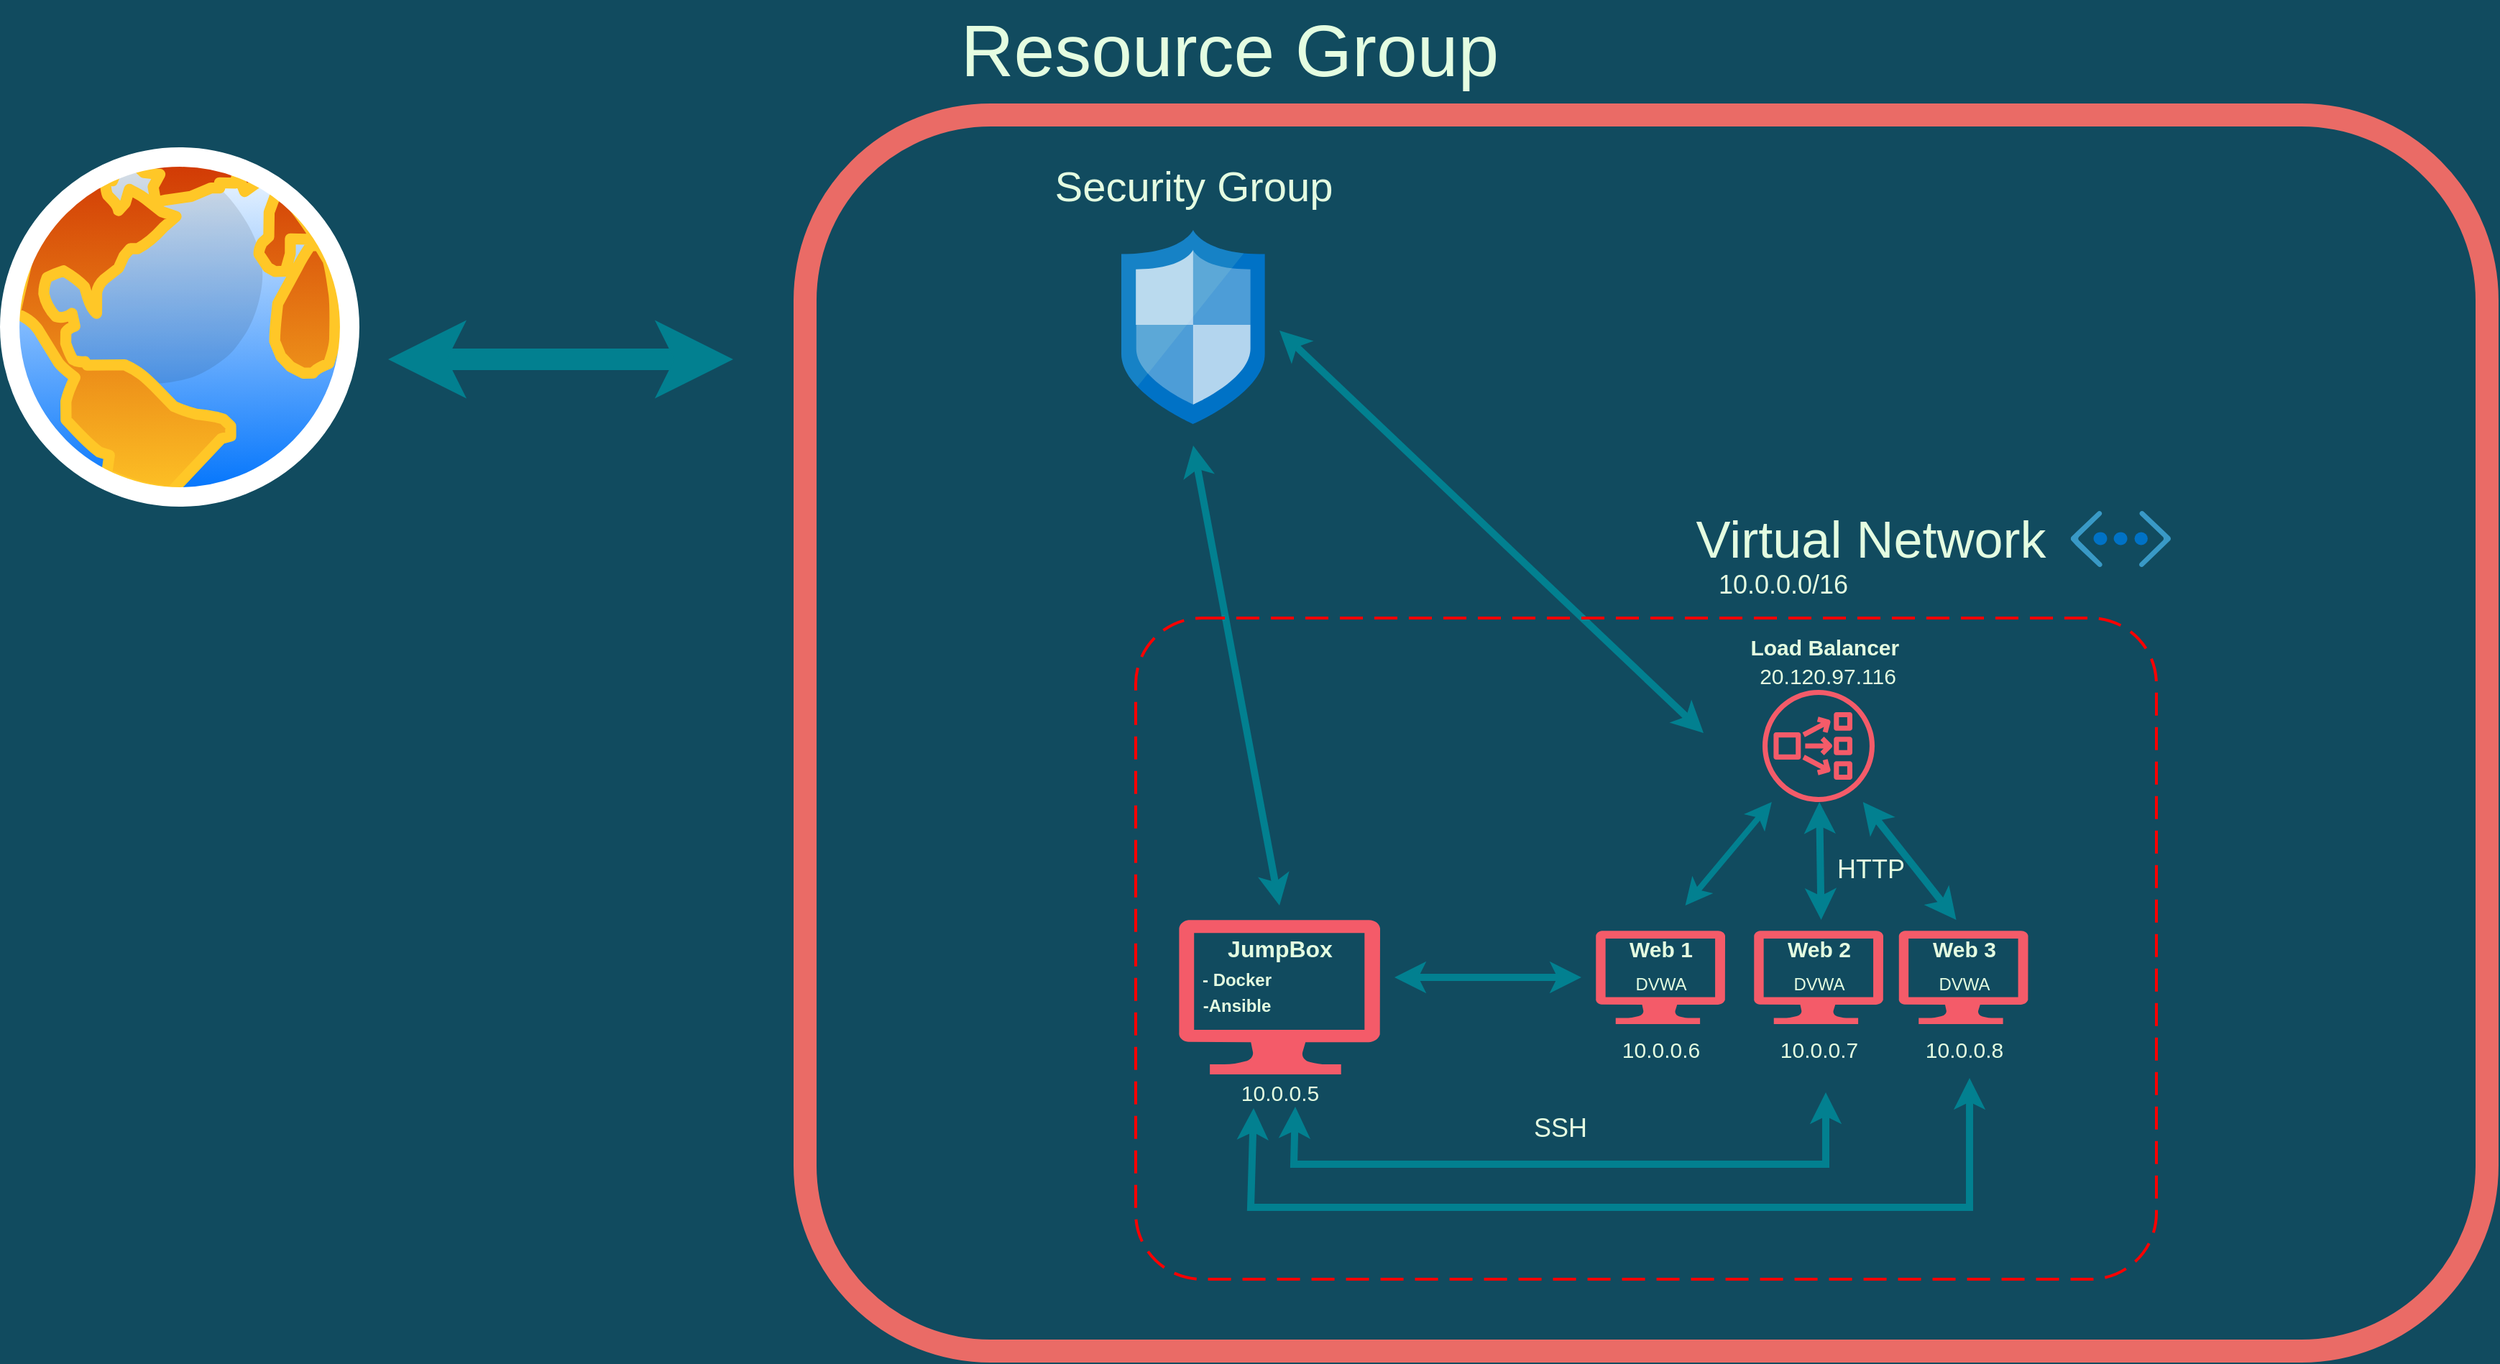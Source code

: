 <mxfile version="16.6.7" type="google"><diagram name="Page-1" id="c37626ed-c26b-45fb-9056-f9ebc6bb27b6"><mxGraphModel dx="3762" dy="1154" grid="1" gridSize="10" guides="1" tooltips="1" connect="1" arrows="1" fold="1" page="1" pageScale="1" pageWidth="1700" pageHeight="1100" background="#114B5F" math="0" shadow="0"><root><mxCell id="0"/><mxCell id="1" parent="0"/><mxCell id="UTCSDBME5Kr4k6krRU6s-19" value="" style="verticalLabelPosition=bottom;html=1;verticalAlign=top;align=center;strokeColor=none;fillColor=#F45B69;shape=mxgraph.azure.computer;pointerEvents=1;fontSize=15;fontStyle=1;fontColor=#E4FDE1;rounded=0;" vertex="1" parent="1"><mxGeometry x="980.76" y="837.5" width="90" height="65" as="geometry"/></mxCell><mxCell id="UTCSDBME5Kr4k6krRU6s-18" value="" style="verticalLabelPosition=bottom;html=1;verticalAlign=top;align=center;strokeColor=none;fillColor=#F45B69;shape=mxgraph.azure.computer;pointerEvents=1;fontColor=#E4FDE1;rounded=0;" vertex="1" parent="1"><mxGeometry x="880" y="837.5" width="90" height="65" as="geometry"/></mxCell><mxCell id="UTCSDBME5Kr4k6krRU6s-17" value="" style="verticalLabelPosition=bottom;html=1;verticalAlign=top;align=center;strokeColor=none;fillColor=#F45B69;shape=mxgraph.azure.computer;pointerEvents=1;fontColor=#E4FDE1;rounded=0;" vertex="1" parent="1"><mxGeometry x="770" y="837.5" width="90" height="65" as="geometry"/></mxCell><mxCell id="UTCSDBME5Kr4k6krRU6s-21" value="" style="verticalLabelPosition=bottom;html=1;verticalAlign=top;align=center;strokeColor=none;fillColor=#F45B69;shape=mxgraph.azure.computer;pointerEvents=1;fontColor=#E4FDE1;rounded=0;" vertex="1" parent="1"><mxGeometry x="480" y="830" width="140" height="107.5" as="geometry"/></mxCell><mxCell id="UTCSDBME5Kr4k6krRU6s-1" value="" style="aspect=fixed;perimeter=ellipsePerimeter;html=1;align=center;shadow=0;dashed=0;spacingTop=3;image;image=img/lib/active_directory/internet_globe.svg;labelBackgroundColor=#114B5F;fillColor=#F45B69;strokeColor=#028090;fontColor=#E4FDE1;rounded=0;" vertex="1" parent="1"><mxGeometry x="-340" y="292.5" width="250" height="250" as="geometry"/></mxCell><mxCell id="UTCSDBME5Kr4k6krRU6s-6" value="Web 2" style="text;html=1;resizable=0;autosize=1;align=center;verticalAlign=middle;points=[];fillColor=none;strokeColor=none;rounded=0;fontSize=15;fontStyle=1;fontColor=#E4FDE1;" vertex="1" parent="1"><mxGeometry x="895" y="840" width="60" height="20" as="geometry"/></mxCell><mxCell id="UTCSDBME5Kr4k6krRU6s-7" value="Web 3" style="text;html=1;resizable=0;autosize=1;align=center;verticalAlign=middle;points=[];fillColor=none;strokeColor=none;rounded=0;fontSize=15;fontStyle=1;fontColor=#E4FDE1;" vertex="1" parent="1"><mxGeometry x="995.76" y="840" width="60" height="20" as="geometry"/></mxCell><mxCell id="UTCSDBME5Kr4k6krRU6s-8" value="" style="sketch=0;outlineConnect=0;fontColor=#E4FDE1;fillColor=#F45B69;strokeColor=none;dashed=0;verticalLabelPosition=bottom;verticalAlign=top;align=center;html=1;fontSize=12;fontStyle=0;aspect=fixed;pointerEvents=1;shape=mxgraph.aws4.network_load_balancer;rounded=0;" vertex="1" parent="1"><mxGeometry x="886" y="670" width="78" height="78" as="geometry"/></mxCell><mxCell id="UTCSDBME5Kr4k6krRU6s-9" value="" style="endArrow=classic;startArrow=classic;html=1;rounded=0;labelBackgroundColor=#114B5F;strokeColor=#028090;fontColor=#E4FDE1;strokeWidth=4;" edge="1" parent="1" target="UTCSDBME5Kr4k6krRU6s-8"><mxGeometry width="50" height="50" relative="1" as="geometry"><mxPoint x="832.28" y="820" as="sourcePoint"/><mxPoint x="882.28" y="760" as="targetPoint"/></mxGeometry></mxCell><mxCell id="UTCSDBME5Kr4k6krRU6s-10" value="" style="endArrow=classic;startArrow=classic;html=1;rounded=0;labelBackgroundColor=#114B5F;strokeColor=#028090;fontColor=#E4FDE1;strokeWidth=5;" edge="1" parent="1" target="UTCSDBME5Kr4k6krRU6s-8"><mxGeometry width="50" height="50" relative="1" as="geometry"><mxPoint x="926.78" y="830" as="sourcePoint"/><mxPoint x="927.28" y="760" as="targetPoint"/></mxGeometry></mxCell><mxCell id="UTCSDBME5Kr4k6krRU6s-11" value="" style="endArrow=classic;startArrow=classic;html=1;rounded=0;labelBackgroundColor=#114B5F;strokeColor=#028090;fontColor=#E4FDE1;strokeWidth=5;" edge="1" parent="1" target="UTCSDBME5Kr4k6krRU6s-8"><mxGeometry width="50" height="50" relative="1" as="geometry"><mxPoint x="1020.76" y="830" as="sourcePoint"/><mxPoint x="1000.76" y="750" as="targetPoint"/></mxGeometry></mxCell><mxCell id="UTCSDBME5Kr4k6krRU6s-13" value="" style="endArrow=classic;startArrow=classic;html=1;rounded=0;labelBackgroundColor=#114B5F;strokeColor=#028090;fontColor=#E4FDE1;strokeWidth=5;" edge="1" parent="1"><mxGeometry width="50" height="50" relative="1" as="geometry"><mxPoint x="760" y="870" as="sourcePoint"/><mxPoint x="630" y="870" as="targetPoint"/></mxGeometry></mxCell><mxCell id="UTCSDBME5Kr4k6krRU6s-14" value="" style="endArrow=classic;startArrow=classic;html=1;rounded=0;labelBackgroundColor=#114B5F;strokeColor=#028090;fontColor=#E4FDE1;strokeWidth=5;exitX=0.657;exitY=1;exitDx=0;exitDy=0;exitPerimeter=0;" edge="1" parent="1" source="UTCSDBME5Kr4k6krRU6s-27"><mxGeometry width="50" height="50" relative="1" as="geometry"><mxPoint x="560" y="980" as="sourcePoint"/><mxPoint x="930" y="950" as="targetPoint"/><Array as="points"><mxPoint x="560" y="1000"/><mxPoint x="670" y="1000"/><mxPoint x="680" y="1000"/><mxPoint x="930" y="1000"/></Array></mxGeometry></mxCell><mxCell id="UTCSDBME5Kr4k6krRU6s-15" value="" style="endArrow=classic;startArrow=classic;html=1;rounded=0;labelBackgroundColor=#114B5F;strokeColor=#028090;fontColor=#E4FDE1;strokeWidth=5;exitX=0.243;exitY=1.05;exitDx=0;exitDy=0;exitPerimeter=0;entryX=0.561;entryY=1.5;entryDx=0;entryDy=0;entryPerimeter=0;" edge="1" parent="1" source="UTCSDBME5Kr4k6krRU6s-27" target="UTCSDBME5Kr4k6krRU6s-29"><mxGeometry width="50" height="50" relative="1" as="geometry"><mxPoint x="530" y="990" as="sourcePoint"/><mxPoint x="1030" y="970" as="targetPoint"/><Array as="points"><mxPoint x="530" y="1030"/><mxPoint x="1030" y="1030"/></Array></mxGeometry></mxCell><mxCell id="UTCSDBME5Kr4k6krRU6s-16" value="JumpBox" style="text;html=1;resizable=0;autosize=1;align=center;verticalAlign=middle;points=[];fillColor=none;strokeColor=none;rounded=0;fontStyle=1;fontSize=16;fontColor=#E4FDE1;" vertex="1" parent="1"><mxGeometry x="505.0" y="840" width="90" height="20" as="geometry"/></mxCell><mxCell id="UTCSDBME5Kr4k6krRU6s-22" value="&lt;font style=&quot;font-size: 12px&quot;&gt;&lt;b&gt;- Docker&lt;br&gt;&lt;/b&gt;&lt;/font&gt;" style="text;html=1;resizable=0;autosize=1;align=center;verticalAlign=middle;points=[];fillColor=none;strokeColor=none;rounded=0;fontSize=16;fontColor=#E4FDE1;" vertex="1" parent="1"><mxGeometry x="490" y="855" width="60" height="30" as="geometry"/></mxCell><mxCell id="UTCSDBME5Kr4k6krRU6s-23" value="&lt;b&gt;-Ansible&lt;/b&gt;" style="text;html=1;resizable=0;autosize=1;align=center;verticalAlign=middle;points=[];fillColor=none;strokeColor=none;rounded=0;fontSize=12;fontColor=#E4FDE1;" vertex="1" parent="1"><mxGeometry x="490" y="880" width="60" height="20" as="geometry"/></mxCell><mxCell id="UTCSDBME5Kr4k6krRU6s-5" value="Web 1" style="text;html=1;resizable=0;autosize=1;align=center;verticalAlign=middle;points=[];fillColor=none;strokeColor=none;rounded=0;fontSize=15;fontStyle=1;fontColor=#E4FDE1;" vertex="1" parent="1"><mxGeometry x="785" y="840" width="60" height="20" as="geometry"/></mxCell><mxCell id="UTCSDBME5Kr4k6krRU6s-24" value="DVWA" style="text;html=1;resizable=0;autosize=1;align=center;verticalAlign=middle;points=[];fillColor=none;strokeColor=none;rounded=0;fontSize=12;fontColor=#E4FDE1;" vertex="1" parent="1"><mxGeometry x="900" y="865" width="50" height="20" as="geometry"/></mxCell><mxCell id="UTCSDBME5Kr4k6krRU6s-25" value="DVWA" style="text;html=1;resizable=0;autosize=1;align=center;verticalAlign=middle;points=[];fillColor=none;strokeColor=none;rounded=0;fontSize=12;fontColor=#E4FDE1;" vertex="1" parent="1"><mxGeometry x="1000.76" y="865" width="50" height="20" as="geometry"/></mxCell><mxCell id="UTCSDBME5Kr4k6krRU6s-26" value="DVWA" style="text;html=1;resizable=0;autosize=1;align=center;verticalAlign=middle;points=[];fillColor=none;strokeColor=none;rounded=0;fontSize=12;fontColor=#E4FDE1;" vertex="1" parent="1"><mxGeometry x="790" y="865" width="50" height="20" as="geometry"/></mxCell><mxCell id="UTCSDBME5Kr4k6krRU6s-27" value="10.0.0.5" style="text;html=1;resizable=0;autosize=1;align=center;verticalAlign=middle;points=[];fillColor=none;strokeColor=none;rounded=0;fontSize=15;fontColor=#E4FDE1;" vertex="1" parent="1"><mxGeometry x="515" y="940" width="70" height="20" as="geometry"/></mxCell><mxCell id="UTCSDBME5Kr4k6krRU6s-28" value="10.0.0.7" style="text;html=1;resizable=0;autosize=1;align=center;verticalAlign=middle;points=[];fillColor=none;strokeColor=none;rounded=0;fontSize=15;fontColor=#E4FDE1;" vertex="1" parent="1"><mxGeometry x="890" y="910" width="70" height="20" as="geometry"/></mxCell><mxCell id="UTCSDBME5Kr4k6krRU6s-29" value="10.0.0.8" style="text;html=1;resizable=0;autosize=1;align=center;verticalAlign=middle;points=[];fillColor=none;strokeColor=none;rounded=0;fontSize=15;fontColor=#E4FDE1;" vertex="1" parent="1"><mxGeometry x="990.76" y="910" width="70" height="20" as="geometry"/></mxCell><mxCell id="UTCSDBME5Kr4k6krRU6s-30" value="10.0.0.6" style="text;html=1;resizable=0;autosize=1;align=center;verticalAlign=middle;points=[];fillColor=none;strokeColor=none;rounded=0;fontSize=15;fontColor=#E4FDE1;" vertex="1" parent="1"><mxGeometry x="780" y="910" width="70" height="20" as="geometry"/></mxCell><mxCell id="UTCSDBME5Kr4k6krRU6s-31" value="&lt;b&gt;Load Balancer&amp;nbsp;&lt;/b&gt;" style="text;html=1;resizable=0;autosize=1;align=center;verticalAlign=middle;points=[];fillColor=none;strokeColor=none;rounded=0;fontSize=15;fontColor=#E4FDE1;" vertex="1" parent="1"><mxGeometry x="870.76" y="630" width="120" height="20" as="geometry"/></mxCell><mxCell id="UTCSDBME5Kr4k6krRU6s-32" value="20.120.97.116" style="text;html=1;resizable=0;autosize=1;align=center;verticalAlign=middle;points=[];fillColor=none;strokeColor=none;rounded=0;fontSize=15;fontColor=#E4FDE1;" vertex="1" parent="1"><mxGeometry x="875.76" y="650" width="110" height="20" as="geometry"/></mxCell><mxCell id="UTCSDBME5Kr4k6krRU6s-36" value="" style="sketch=0;aspect=fixed;html=1;points=[];align=center;image;fontSize=12;image=img/lib/mscae/Virtual_Network_Classic.svg;fontColor=#E4FDE1;strokeColor=#EA6B66;strokeWidth=16;fillColor=none;" vertex="1" parent="1"><mxGeometry x="1100.36" y="545.5" width="69.64" height="39" as="geometry"/></mxCell><mxCell id="UTCSDBME5Kr4k6krRU6s-37" value="&lt;font style=&quot;font-size: 36px&quot;&gt;Virtual Network&lt;/font&gt;" style="text;html=1;resizable=0;autosize=1;align=center;verticalAlign=middle;points=[];fillColor=none;strokeColor=none;rounded=0;sketch=0;fontColor=#E4FDE1;" vertex="1" parent="1"><mxGeometry x="830.76" y="550" width="260" height="30" as="geometry"/></mxCell><mxCell id="UTCSDBME5Kr4k6krRU6s-38" value="&lt;font style=&quot;font-size: 18px&quot;&gt;10.0.0.0/16&lt;/font&gt;" style="text;html=1;resizable=0;autosize=1;align=center;verticalAlign=middle;points=[];fillColor=none;strokeColor=none;rounded=0;sketch=0;fontSize=36;fontColor=#E4FDE1;" vertex="1" parent="1"><mxGeometry x="845" y="560" width="110" height="60" as="geometry"/></mxCell><mxCell id="UTCSDBME5Kr4k6krRU6s-39" value="SSH" style="text;html=1;resizable=0;autosize=1;align=center;verticalAlign=middle;points=[];fillColor=none;strokeColor=none;rounded=0;sketch=0;fontSize=18;fontColor=#E4FDE1;" vertex="1" parent="1"><mxGeometry x="720" y="960" width="50" height="30" as="geometry"/></mxCell><mxCell id="UTCSDBME5Kr4k6krRU6s-40" value="HTTP" style="text;html=1;resizable=0;autosize=1;align=center;verticalAlign=middle;points=[];fillColor=none;strokeColor=none;rounded=0;sketch=0;fontSize=18;fontColor=#E4FDE1;rotation=0;" vertex="1" parent="1"><mxGeometry x="930.76" y="780" width="60" height="30" as="geometry"/></mxCell><mxCell id="UTCSDBME5Kr4k6krRU6s-42" value="Security Group" style="text;html=1;resizable=0;autosize=1;align=center;verticalAlign=middle;points=[];fillColor=none;strokeColor=none;rounded=0;sketch=0;fontSize=29;fontColor=#E4FDE1;" vertex="1" parent="1"><mxGeometry x="384.95" y="300" width="210" height="40" as="geometry"/></mxCell><mxCell id="UTCSDBME5Kr4k6krRU6s-43" value="" style="sketch=0;aspect=fixed;html=1;points=[];align=center;image;fontSize=12;image=img/lib/mscae/Network_Security_Groups_Classic.svg;fontColor=#E4FDE1;strokeColor=#EA6B66;strokeWidth=16;fillColor=none;" vertex="1" parent="1"><mxGeometry x="440" y="350" width="99.9" height="135" as="geometry"/></mxCell><mxCell id="UTCSDBME5Kr4k6krRU6s-45" value="" style="endArrow=classic;startArrow=classic;html=1;sketch=0;fontSize=29;fontColor=#E4FDE1;strokeColor=#028090;strokeWidth=5;fillColor=#F45B69;curved=0;" edge="1" parent="1"><mxGeometry width="50" height="50" relative="1" as="geometry"><mxPoint x="550" y="420" as="sourcePoint"/><mxPoint x="845" y="700" as="targetPoint"/></mxGeometry></mxCell><mxCell id="UTCSDBME5Kr4k6krRU6s-46" value="" style="endArrow=classic;startArrow=classic;html=1;sketch=0;fontSize=29;fontColor=#E4FDE1;strokeColor=#028090;strokeWidth=5;fillColor=#F45B69;curved=0;" edge="1" parent="1"><mxGeometry width="50" height="50" relative="1" as="geometry"><mxPoint x="550" y="820" as="sourcePoint"/><mxPoint x="490" y="500" as="targetPoint"/></mxGeometry></mxCell><mxCell id="UTCSDBME5Kr4k6krRU6s-47" value="" style="rounded=1;arcSize=10;dashed=1;strokeColor=#ff0000;fillColor=none;gradientColor=none;dashPattern=8 4;strokeWidth=2;sketch=0;fontSize=29;fontColor=#E4FDE1;" vertex="1" parent="1"><mxGeometry x="450" y="620" width="710" height="460" as="geometry"/></mxCell><mxCell id="UTCSDBME5Kr4k6krRU6s-48" value="" style="rounded=1;whiteSpace=wrap;html=1;sketch=0;fontSize=29;fontColor=#E4FDE1;strokeColor=#EA6B66;strokeWidth=16;fillColor=none;" vertex="1" parent="1"><mxGeometry x="220" y="270" width="1170" height="860" as="geometry"/></mxCell><mxCell id="UTCSDBME5Kr4k6krRU6s-49" value="Resource Group" style="text;html=1;resizable=0;autosize=1;align=center;verticalAlign=middle;points=[];fillColor=none;strokeColor=none;rounded=0;sketch=0;fontSize=51;fontColor=#E4FDE1;" vertex="1" parent="1"><mxGeometry x="320" y="190" width="390" height="70" as="geometry"/></mxCell><mxCell id="UTCSDBME5Kr4k6krRU6s-50" value="" style="endArrow=classic;startArrow=classic;html=1;sketch=0;fontSize=51;fontColor=#E4FDE1;strokeColor=#028090;strokeWidth=15;fillColor=#F45B69;curved=0;" edge="1" parent="1"><mxGeometry width="50" height="50" relative="1" as="geometry"><mxPoint x="-70" y="440" as="sourcePoint"/><mxPoint x="170" y="440" as="targetPoint"/><Array as="points"><mxPoint x="40" y="440"/></Array></mxGeometry></mxCell></root></mxGraphModel></diagram></mxfile>